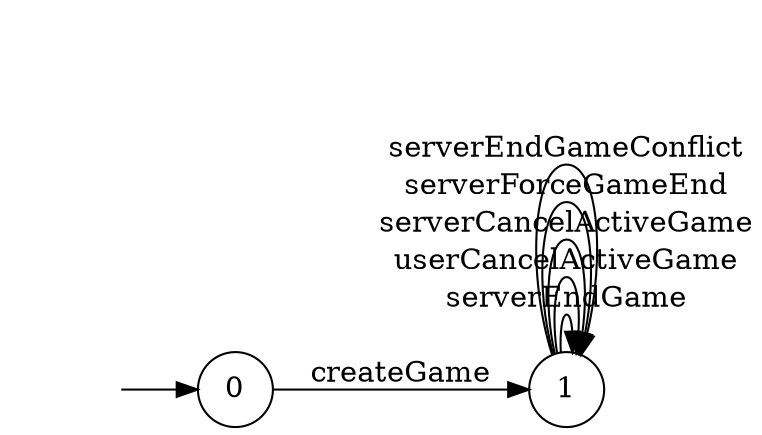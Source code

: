 digraph "./InvConPlus/Dapp-Automata-data/result/model/0xa867bF8447eC6f614EA996057e3D769b76a8aa0e/GameChannel/FSM-0" {
	graph [rankdir=LR]
	"" [label="" shape=plaintext]
	0 [label=0 shape=circle]
	1 [label=1 shape=circle]
	"" -> 0 [label=""]
	0 -> 1 [label=createGame]
	1 -> 1 [label=serverEndGame]
	1 -> 1 [label=userCancelActiveGame]
	1 -> 1 [label=serverCancelActiveGame]
	1 -> 1 [label=serverForceGameEnd]
	1 -> 1 [label=serverEndGameConflict]
}
